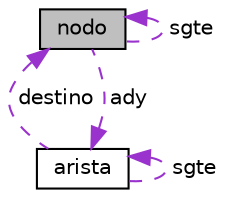 digraph "nodo"
{
  edge [fontname="Helvetica",fontsize="10",labelfontname="Helvetica",labelfontsize="10"];
  node [fontname="Helvetica",fontsize="10",shape=record];
  Node1 [label="nodo",height=0.2,width=0.4,color="black", fillcolor="grey75", style="filled", fontcolor="black"];
  Node2 -> Node1 [dir="back",color="darkorchid3",fontsize="10",style="dashed",label=" ady" ,fontname="Helvetica"];
  Node2 [label="arista",height=0.2,width=0.4,color="black", fillcolor="white", style="filled",URL="$structarista.html",tooltip="The arista struct Estructura de la arista. "];
  Node2 -> Node2 [dir="back",color="darkorchid3",fontsize="10",style="dashed",label=" sgte" ,fontname="Helvetica"];
  Node1 -> Node2 [dir="back",color="darkorchid3",fontsize="10",style="dashed",label=" destino" ,fontname="Helvetica"];
  Node1 -> Node1 [dir="back",color="darkorchid3",fontsize="10",style="dashed",label=" sgte" ,fontname="Helvetica"];
}
